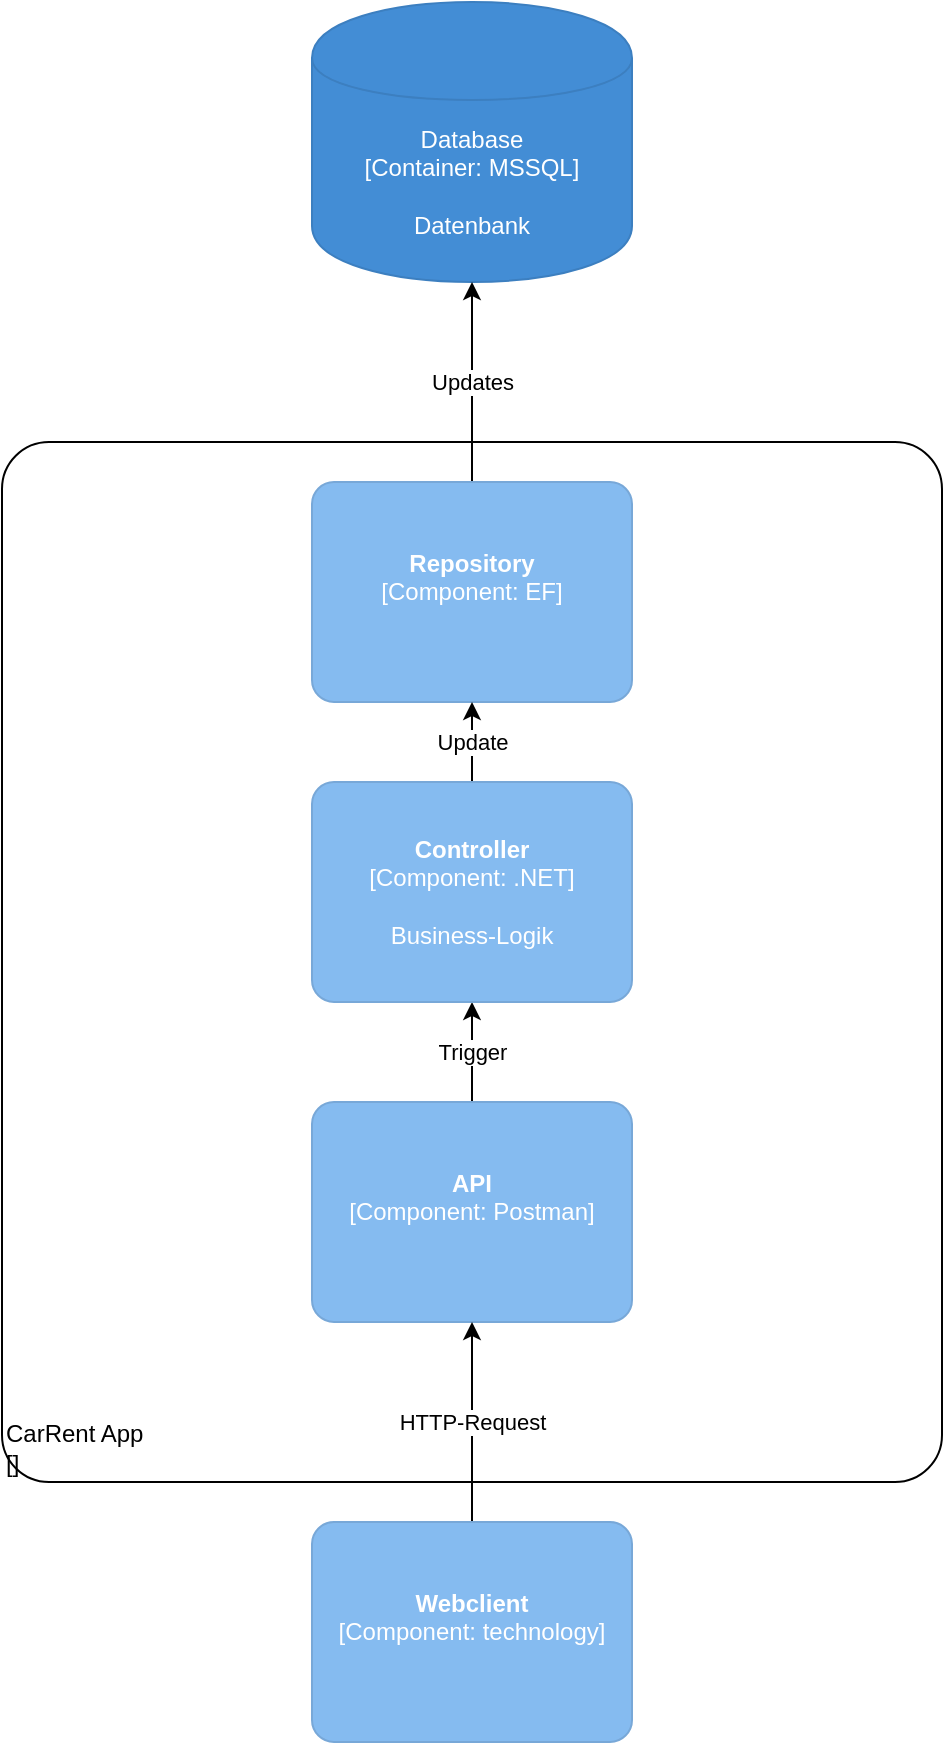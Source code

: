 <mxfile version="14.9.6" type="device"><diagram id="kUBDCg5_q5f2VojGLjXC" name="Seite-1"><mxGraphModel dx="1422" dy="1991" grid="1" gridSize="10" guides="1" tooltips="1" connect="1" arrows="1" fold="1" page="1" pageScale="1" pageWidth="827" pageHeight="1169" math="0" shadow="0"><root><mxCell id="0"/><mxCell id="1" parent="0"/><object placeholders="1" c4Name="CarRent App" c4Type="ExecutionEnvironment" c4Application="" label="&lt;div style=&quot;text-align: left&quot;&gt;%c4Name%&lt;/div&gt;&lt;div style=&quot;text-align: left&quot;&gt;[%c4Application%]&lt;/div&gt;" id="eZnsszsl9rmXQu3GbRoV-4"><mxCell style="rounded=1;whiteSpace=wrap;html=1;labelBackgroundColor=none;fillColor=#ffffff;fontColor=#000000;align=left;arcSize=5;strokeColor=#000000;verticalAlign=bottom;metaEdit=1;metaData={&quot;c4Type&quot;:{&quot;editable&quot;:false}};points=[[0.25,0,0],[0.5,0,0],[0.75,0,0],[1,0.25,0],[1,0.5,0],[1,0.75,0],[0.75,1,0],[0.5,1,0],[0.25,1,0],[0,0.75,0],[0,0.5,0],[0,0.25,0]];" vertex="1" parent="1"><mxGeometry x="195" y="60" width="470" height="520" as="geometry"/></mxCell></object><object placeholders="1" c4Type="Database" c4Technology="MSSQL" c4Description="Datenbank" label="%c4Type%&lt;div&gt;[Container:&amp;nbsp;%c4Technology%]&lt;/div&gt;&lt;br&gt;&lt;div&gt;%c4Description%&lt;/div&gt;" id="eZnsszsl9rmXQu3GbRoV-9"><mxCell style="shape=cylinder;whiteSpace=wrap;html=1;boundedLbl=1;rounded=0;labelBackgroundColor=none;fillColor=#438DD5;fontSize=12;fontColor=#ffffff;align=center;strokeColor=#3C7FC0;metaEdit=1;points=[[0.5,0,0],[1,0.25,0],[1,0.5,0],[1,0.75,0],[0.5,1,0],[0,0.75,0],[0,0.5,0],[0,0.25,0]];metaData={&quot;c4Type&quot;:{&quot;editable&quot;:false}};" vertex="1" parent="1"><mxGeometry x="350" y="-160" width="160" height="140" as="geometry"/></mxCell></object><mxCell id="eZnsszsl9rmXQu3GbRoV-18" value="Updates" style="edgeStyle=orthogonalEdgeStyle;rounded=0;orthogonalLoop=1;jettySize=auto;html=1;entryX=0.5;entryY=1;entryDx=0;entryDy=0;entryPerimeter=0;" edge="1" parent="1" source="eZnsszsl9rmXQu3GbRoV-17" target="eZnsszsl9rmXQu3GbRoV-9"><mxGeometry relative="1" as="geometry"/></mxCell><object placeholders="1" c4Name="Repository" c4Type="Component" c4Technology="EF" c4Description="" label="&lt;b&gt;%c4Name%&lt;/b&gt;&lt;div&gt;[%c4Type%: %c4Technology%]&lt;/div&gt;&lt;br&gt;&lt;div&gt;%c4Description%&lt;/div&gt;" id="eZnsszsl9rmXQu3GbRoV-17"><mxCell style="rounded=1;whiteSpace=wrap;html=1;labelBackgroundColor=none;fillColor=#85BBF0;fontColor=#ffffff;align=center;arcSize=10;strokeColor=#78A8D8;metaEdit=1;metaData={&quot;c4Type&quot;:{&quot;editable&quot;:false}};points=[[0.25,0,0],[0.5,0,0],[0.75,0,0],[1,0.25,0],[1,0.5,0],[1,0.75,0],[0.75,1,0],[0.5,1,0],[0.25,1,0],[0,0.75,0],[0,0.5,0],[0,0.25,0]];" vertex="1" parent="1"><mxGeometry x="350" y="80" width="160" height="110.0" as="geometry"/></mxCell></object><mxCell id="eZnsszsl9rmXQu3GbRoV-35" value="Trigger" style="edgeStyle=orthogonalEdgeStyle;rounded=0;orthogonalLoop=1;jettySize=auto;html=1;" edge="1" parent="1" source="eZnsszsl9rmXQu3GbRoV-24" target="eZnsszsl9rmXQu3GbRoV-34"><mxGeometry relative="1" as="geometry"/></mxCell><object placeholders="1" c4Name="API" c4Type="Component" c4Technology="Postman" c4Description="" label="&lt;b&gt;%c4Name%&lt;/b&gt;&lt;div&gt;[%c4Type%: %c4Technology%]&lt;/div&gt;&lt;br&gt;&lt;div&gt;%c4Description%&lt;/div&gt;" id="eZnsszsl9rmXQu3GbRoV-24"><mxCell style="rounded=1;whiteSpace=wrap;html=1;labelBackgroundColor=none;fillColor=#85BBF0;fontColor=#ffffff;align=center;arcSize=10;strokeColor=#78A8D8;metaEdit=1;metaData={&quot;c4Type&quot;:{&quot;editable&quot;:false}};points=[[0.25,0,0],[0.5,0,0],[0.75,0,0],[1,0.25,0],[1,0.5,0],[1,0.75,0],[0.75,1,0],[0.5,1,0],[0.25,1,0],[0,0.75,0],[0,0.5,0],[0,0.25,0]];" vertex="1" parent="1"><mxGeometry x="350" y="390" width="160" height="110.0" as="geometry"/></mxCell></object><mxCell id="eZnsszsl9rmXQu3GbRoV-27" value="HTTP-Request" style="edgeStyle=orthogonalEdgeStyle;rounded=0;orthogonalLoop=1;jettySize=auto;html=1;entryX=0.5;entryY=1;entryDx=0;entryDy=0;entryPerimeter=0;" edge="1" parent="1" source="eZnsszsl9rmXQu3GbRoV-25" target="eZnsszsl9rmXQu3GbRoV-24"><mxGeometry relative="1" as="geometry"/></mxCell><object placeholders="1" c4Name="Webclient" c4Type="Component" c4Technology="technology" c4Description="" label="&lt;b&gt;%c4Name%&lt;/b&gt;&lt;div&gt;[%c4Type%: %c4Technology%]&lt;/div&gt;&lt;br&gt;&lt;div&gt;%c4Description%&lt;/div&gt;" id="eZnsszsl9rmXQu3GbRoV-25"><mxCell style="rounded=1;whiteSpace=wrap;html=1;labelBackgroundColor=none;fillColor=#85BBF0;fontColor=#ffffff;align=center;arcSize=10;strokeColor=#78A8D8;metaEdit=1;metaData={&quot;c4Type&quot;:{&quot;editable&quot;:false}};points=[[0.25,0,0],[0.5,0,0],[0.75,0,0],[1,0.25,0],[1,0.5,0],[1,0.75,0],[0.75,1,0],[0.5,1,0],[0.25,1,0],[0,0.75,0],[0,0.5,0],[0,0.25,0]];" vertex="1" parent="1"><mxGeometry x="350" y="600" width="160" height="110.0" as="geometry"/></mxCell></object><mxCell id="eZnsszsl9rmXQu3GbRoV-36" value="Update" style="edgeStyle=orthogonalEdgeStyle;rounded=0;orthogonalLoop=1;jettySize=auto;html=1;" edge="1" parent="1" source="eZnsszsl9rmXQu3GbRoV-34" target="eZnsszsl9rmXQu3GbRoV-17"><mxGeometry relative="1" as="geometry"/></mxCell><object placeholders="1" c4Name="Controller" c4Type="Component" c4Technology=".NET" c4Description="Business-Logik" label="&lt;b&gt;%c4Name%&lt;/b&gt;&lt;div&gt;[%c4Type%: %c4Technology%]&lt;/div&gt;&lt;br&gt;&lt;div&gt;%c4Description%&lt;/div&gt;" id="eZnsszsl9rmXQu3GbRoV-34"><mxCell style="rounded=1;whiteSpace=wrap;html=1;labelBackgroundColor=none;fillColor=#85BBF0;fontColor=#ffffff;align=center;arcSize=10;strokeColor=#78A8D8;metaEdit=1;metaData={&quot;c4Type&quot;:{&quot;editable&quot;:false}};points=[[0.25,0,0],[0.5,0,0],[0.75,0,0],[1,0.25,0],[1,0.5,0],[1,0.75,0],[0.75,1,0],[0.5,1,0],[0.25,1,0],[0,0.75,0],[0,0.5,0],[0,0.25,0]];" vertex="1" parent="1"><mxGeometry x="350" y="230" width="160" height="110.0" as="geometry"/></mxCell></object></root></mxGraphModel></diagram></mxfile>